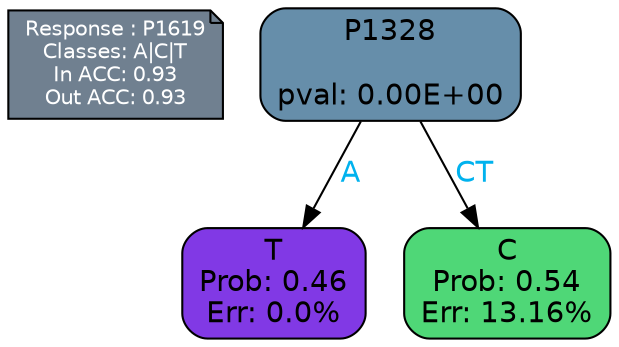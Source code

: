 digraph Tree {
node [shape=box, style="filled, rounded", color="black", fontname=helvetica] ;
graph [ranksep=equally, splines=polylines, bgcolor=transparent, dpi=600] ;
edge [fontname=helvetica] ;
LEGEND [label="Response : P1619
Classes: A|C|T
In ACC: 0.93
Out ACC: 0.93
",shape=note,align=left,style=filled,fillcolor="slategray",fontcolor="white",fontsize=10];1 [label="P1328

pval: 0.00E+00", fillcolor="#668eaa"] ;
2 [label="T
Prob: 0.46
Err: 0.0%", fillcolor="#8139e5"] ;
3 [label="C
Prob: 0.54
Err: 13.16%", fillcolor="#4fd777"] ;
1 -> 2 [label="A",fontcolor=deepskyblue2] ;
1 -> 3 [label="CT",fontcolor=deepskyblue2] ;
{rank = same; 2;3;}{rank = same; LEGEND;1;}}